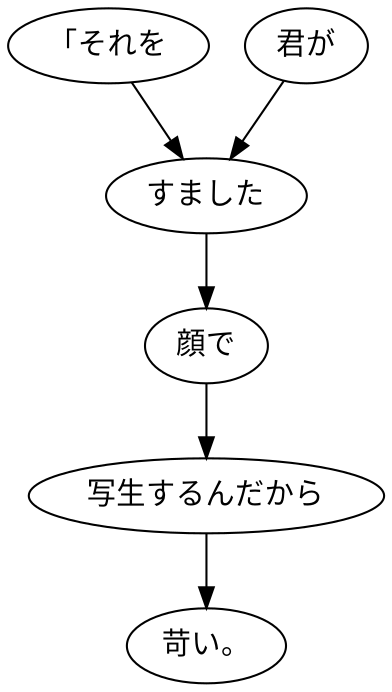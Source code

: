 digraph graph2500 {
	node0 [label="「それを"];
	node1 [label="君が"];
	node2 [label="すました"];
	node3 [label="顔で"];
	node4 [label="写生するんだから"];
	node5 [label="苛い。"];
	node0 -> node2;
	node1 -> node2;
	node2 -> node3;
	node3 -> node4;
	node4 -> node5;
}
